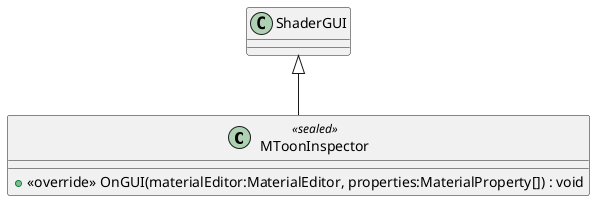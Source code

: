 @startuml
class MToonInspector <<sealed>> {
    + <<override>> OnGUI(materialEditor:MaterialEditor, properties:MaterialProperty[]) : void
}
ShaderGUI <|-- MToonInspector
@enduml

